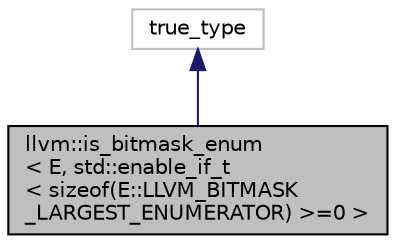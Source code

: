 digraph "llvm::is_bitmask_enum&lt; E, std::enable_if_t&lt; sizeof(E::LLVM_BITMASK_LARGEST_ENUMERATOR) &gt;=0 &gt;"
{
 // LATEX_PDF_SIZE
  bgcolor="transparent";
  edge [fontname="Helvetica",fontsize="10",labelfontname="Helvetica",labelfontsize="10"];
  node [fontname="Helvetica",fontsize="10",shape=record];
  Node1 [label="llvm::is_bitmask_enum\l\< E, std::enable_if_t\l\< sizeof(E::LLVM_BITMASK\l_LARGEST_ENUMERATOR) \>=0 \>",height=0.2,width=0.4,color="black", fillcolor="grey75", style="filled", fontcolor="black",tooltip=" "];
  Node2 -> Node1 [dir="back",color="midnightblue",fontsize="10",style="solid",fontname="Helvetica"];
  Node2 [label="true_type",height=0.2,width=0.4,color="grey75",tooltip=" "];
}
